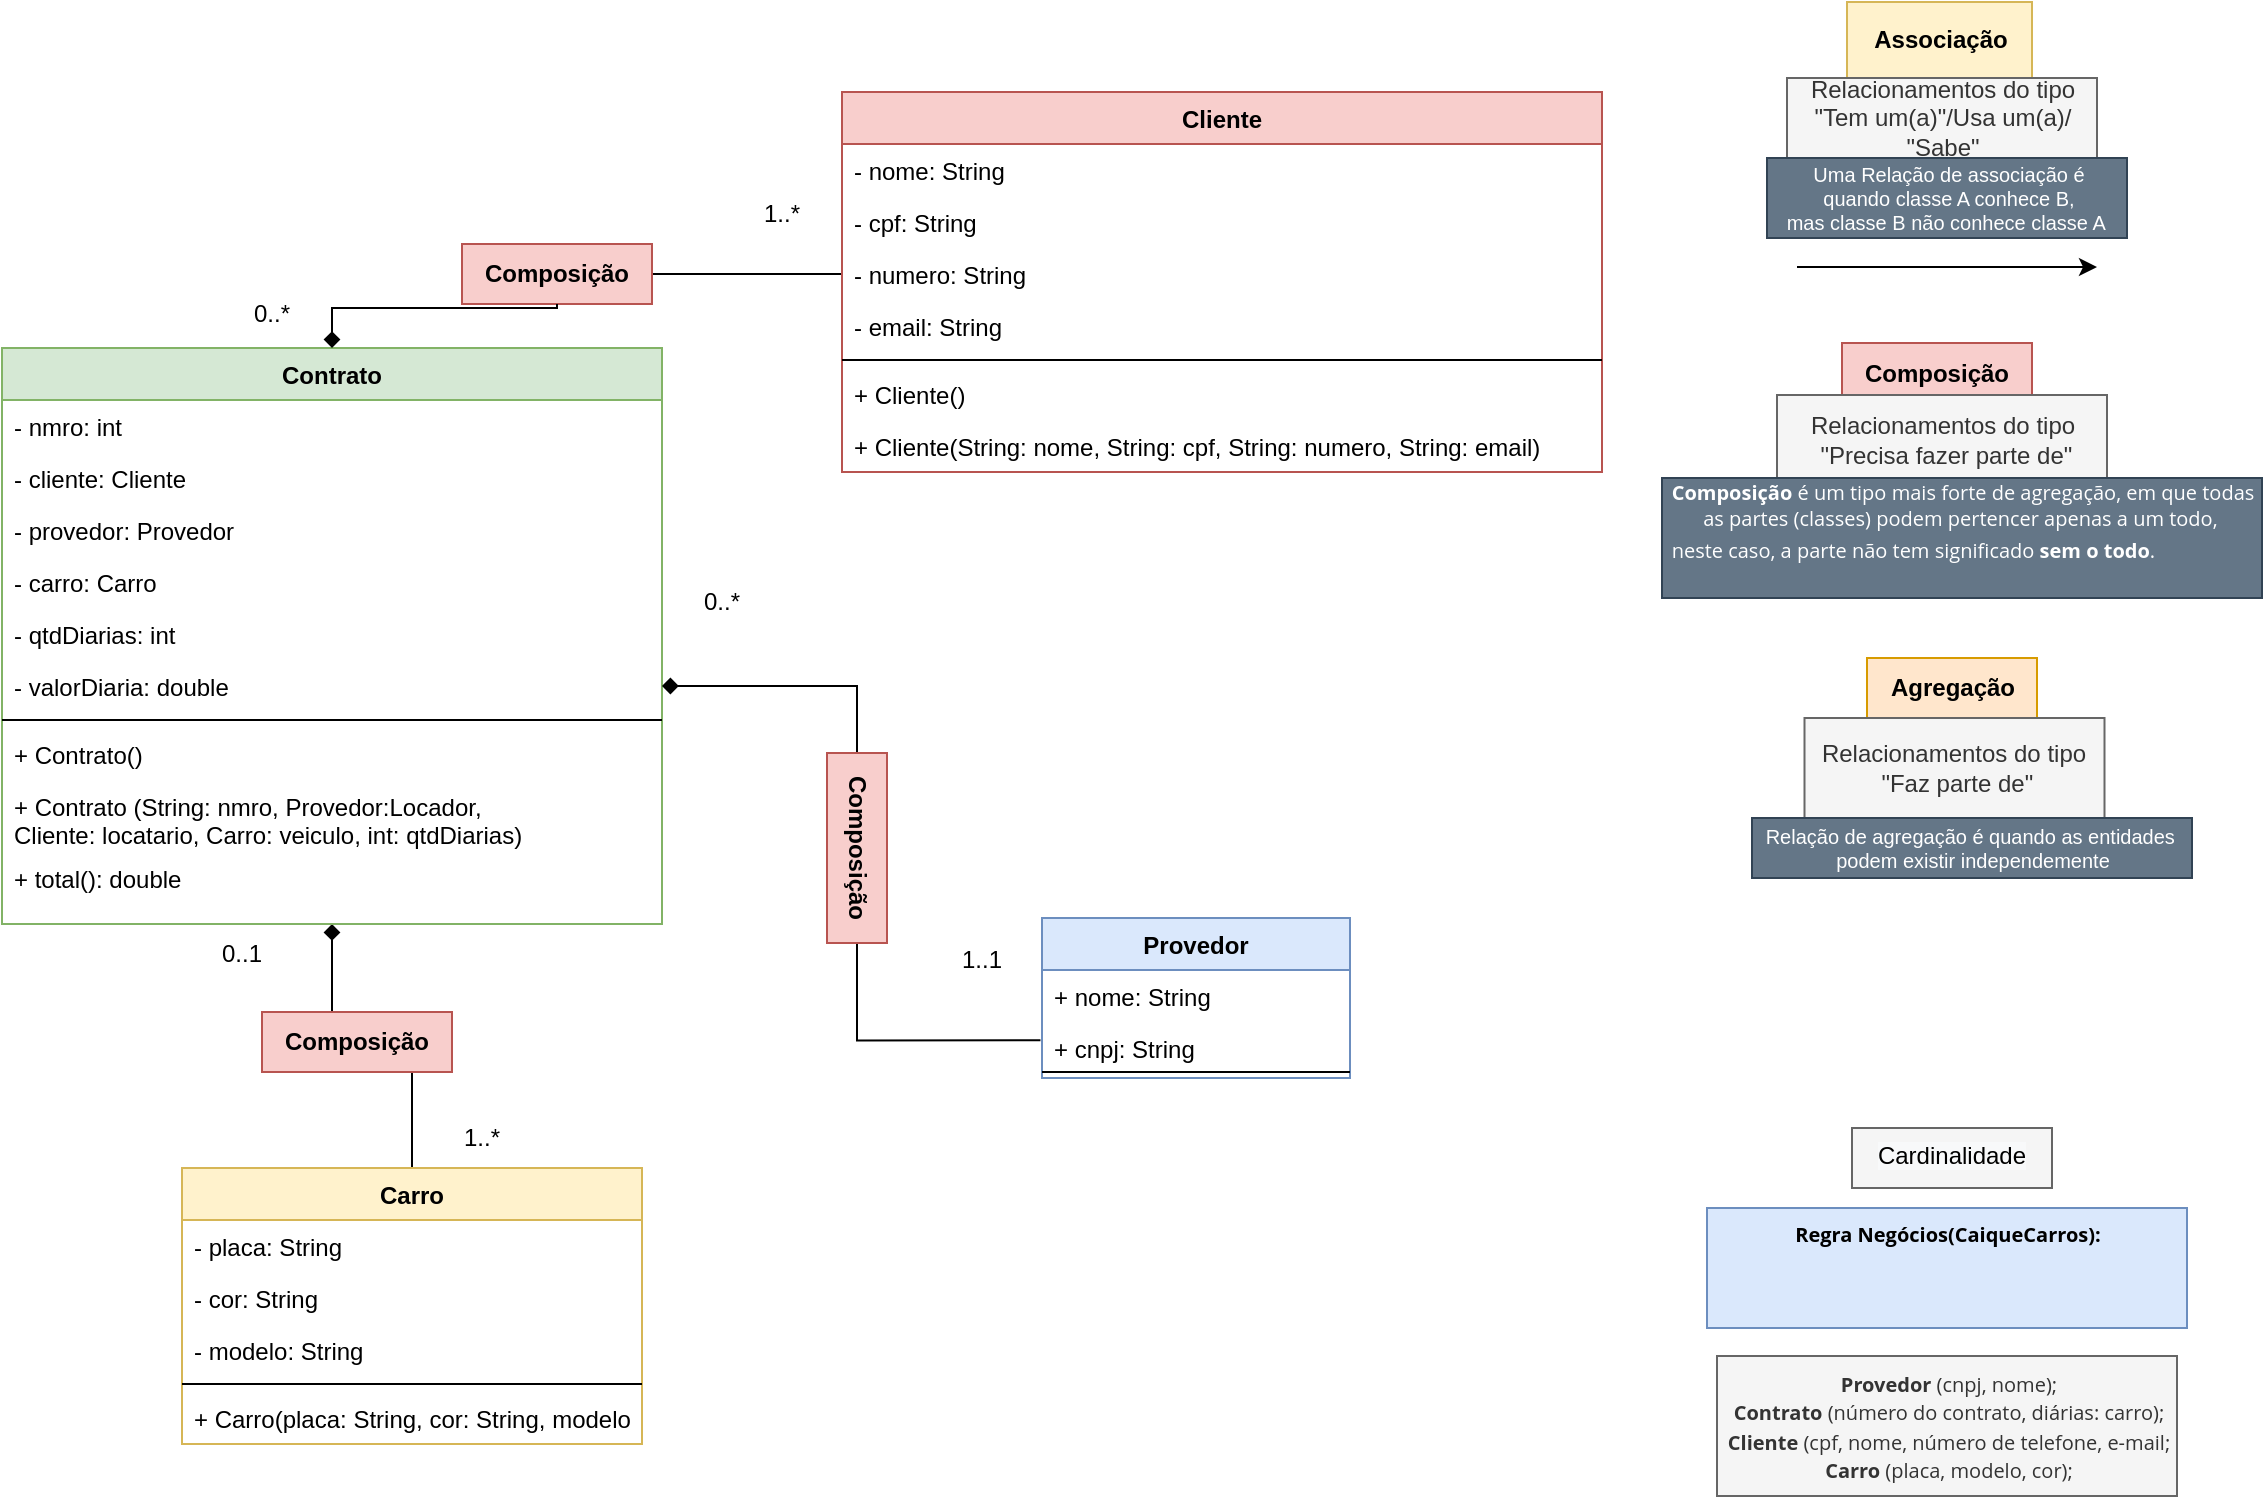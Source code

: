 <mxfile version="18.1.1" type="google"><diagram id="e_VGzKv364vXSK7grpyc" name="CaiqueCarros"><mxGraphModel grid="1" page="1" gridSize="10" guides="1" tooltips="1" connect="1" arrows="1" fold="1" pageScale="1" pageWidth="1169" pageHeight="827" math="0" shadow="0"><root><mxCell id="0"/><mxCell id="1" parent="0"/><mxCell id="xY0YM27so4q4dvSBP4vJ-9" value="&lt;span id=&quot;docs-internal-guid-b45fe634-7fff-d32b-27de-2dc11d8c7fcd&quot;&gt;&lt;font style=&quot;font-size: 10px;&quot;&gt;&lt;span style=&quot;font-family: &amp;quot;Open Sans&amp;quot;, sans-serif; background-color: transparent; font-weight: 700; font-variant-numeric: normal; font-variant-east-asian: normal; vertical-align: baseline;&quot;&gt;Provedor&lt;/span&gt;&lt;span style=&quot;font-family: &amp;quot;Open Sans&amp;quot;, sans-serif; background-color: transparent; font-variant-numeric: normal; font-variant-east-asian: normal; vertical-align: baseline;&quot;&gt; (cnpj, nome); &lt;br&gt;&lt;/span&gt;&lt;span style=&quot;font-family: &amp;quot;Open Sans&amp;quot;, sans-serif; background-color: transparent; font-weight: 700; font-variant-numeric: normal; font-variant-east-asian: normal; vertical-align: baseline;&quot;&gt;Contrato&lt;/span&gt;&lt;span style=&quot;font-family: &amp;quot;Open Sans&amp;quot;, sans-serif; background-color: transparent; font-variant-numeric: normal; font-variant-east-asian: normal; vertical-align: baseline;&quot;&gt; (número do contrato, diárias: carro); &lt;br&gt;&lt;/span&gt;&lt;span style=&quot;font-family: &amp;quot;Open Sans&amp;quot;, sans-serif; background-color: transparent; font-weight: 700; font-variant-numeric: normal; font-variant-east-asian: normal; vertical-align: baseline;&quot;&gt;Cliente&lt;/span&gt;&lt;span style=&quot;font-family: &amp;quot;Open Sans&amp;quot;, sans-serif; background-color: transparent; font-variant-numeric: normal; font-variant-east-asian: normal; vertical-align: baseline;&quot;&gt; (cpf, nome, número de telefone, e-mail; &lt;br&gt;&lt;/span&gt;&lt;span style=&quot;font-family: &amp;quot;Open Sans&amp;quot;, sans-serif; background-color: transparent; font-weight: 700; font-variant-numeric: normal; font-variant-east-asian: normal; vertical-align: baseline;&quot;&gt;Carro &lt;/span&gt;&lt;span style=&quot;font-family: &amp;quot;Open Sans&amp;quot;, sans-serif; background-color: transparent; font-variant-numeric: normal; font-variant-east-asian: normal; vertical-align: baseline;&quot;&gt;(placa, modelo, cor);&lt;/span&gt;&lt;/font&gt;&lt;/span&gt;" style="text;html=1;align=center;verticalAlign=middle;resizable=0;points=[];autosize=1;strokeColor=#666666;fillColor=#f5f5f5;fontColor=#333333;" vertex="1" parent="1"><mxGeometry x="887.5" y="714" width="230" height="70" as="geometry"/></mxCell><mxCell id="PxjoK5X3UpcfzL9wzfKw-2" style="edgeStyle=orthogonalEdgeStyle;rounded=0;orthogonalLoop=1;jettySize=auto;html=1;startArrow=none;endArrow=none;endFill=0;" edge="1" parent="1" source="MWGXzqp1_gtWqftwbbEg-4" target="lzHqD08dyJpGeMIQRm5b-14"><mxGeometry relative="1" as="geometry"/></mxCell><mxCell id="PxjoK5X3UpcfzL9wzfKw-3" style="edgeStyle=orthogonalEdgeStyle;rounded=0;orthogonalLoop=1;jettySize=auto;html=1;endArrow=none;endFill=0;startArrow=diamond;startFill=1;" edge="1" parent="1" source="lzHqD08dyJpGeMIQRm5b-1" target="lzHqD08dyJpGeMIQRm5b-5"><mxGeometry relative="1" as="geometry"/></mxCell><mxCell id="lzHqD08dyJpGeMIQRm5b-1" value="Contrato" style="swimlane;fontStyle=1;align=center;verticalAlign=top;childLayout=stackLayout;horizontal=1;startSize=26;horizontalStack=0;resizeParent=1;resizeParentMax=0;resizeLast=0;collapsible=1;marginBottom=0;fillColor=#d5e8d4;strokeColor=#82b366;" vertex="1" parent="1"><mxGeometry x="30" y="210" width="330" height="288" as="geometry"/></mxCell><mxCell id="lzHqD08dyJpGeMIQRm5b-2" value="- nmro: int" style="text;strokeColor=none;fillColor=none;align=left;verticalAlign=top;spacingLeft=4;spacingRight=4;overflow=hidden;rotatable=0;points=[[0,0.5],[1,0.5]];portConstraint=eastwest;" vertex="1" parent="lzHqD08dyJpGeMIQRm5b-1"><mxGeometry y="26" width="330" height="26" as="geometry"/></mxCell><mxCell id="lzHqD08dyJpGeMIQRm5b-39" value="- cliente: Cliente" style="text;strokeColor=none;fillColor=none;align=left;verticalAlign=top;spacingLeft=4;spacingRight=4;overflow=hidden;rotatable=0;points=[[0,0.5],[1,0.5]];portConstraint=eastwest;" vertex="1" parent="lzHqD08dyJpGeMIQRm5b-1"><mxGeometry y="52" width="330" height="26" as="geometry"/></mxCell><mxCell id="lzHqD08dyJpGeMIQRm5b-40" value="- provedor: Provedor" style="text;strokeColor=none;fillColor=none;align=left;verticalAlign=top;spacingLeft=4;spacingRight=4;overflow=hidden;rotatable=0;points=[[0,0.5],[1,0.5]];portConstraint=eastwest;" vertex="1" parent="lzHqD08dyJpGeMIQRm5b-1"><mxGeometry y="78" width="330" height="26" as="geometry"/></mxCell><mxCell id="lzHqD08dyJpGeMIQRm5b-41" value="- carro: Carro" style="text;strokeColor=none;fillColor=none;align=left;verticalAlign=top;spacingLeft=4;spacingRight=4;overflow=hidden;rotatable=0;points=[[0,0.5],[1,0.5]];portConstraint=eastwest;" vertex="1" parent="lzHqD08dyJpGeMIQRm5b-1"><mxGeometry y="104" width="330" height="26" as="geometry"/></mxCell><mxCell id="lzHqD08dyJpGeMIQRm5b-30" value="- qtdDiarias: int" style="text;strokeColor=none;fillColor=none;align=left;verticalAlign=top;spacingLeft=4;spacingRight=4;overflow=hidden;rotatable=0;points=[[0,0.5],[1,0.5]];portConstraint=eastwest;" vertex="1" parent="lzHqD08dyJpGeMIQRm5b-1"><mxGeometry y="130" width="330" height="26" as="geometry"/></mxCell><mxCell id="lzHqD08dyJpGeMIQRm5b-32" value="- valorDiaria: double" style="text;strokeColor=none;fillColor=none;align=left;verticalAlign=top;spacingLeft=4;spacingRight=4;overflow=hidden;rotatable=0;points=[[0,0.5],[1,0.5]];portConstraint=eastwest;" vertex="1" parent="lzHqD08dyJpGeMIQRm5b-1"><mxGeometry y="156" width="330" height="26" as="geometry"/></mxCell><mxCell id="lzHqD08dyJpGeMIQRm5b-3" value="" style="line;strokeWidth=1;fillColor=none;align=left;verticalAlign=middle;spacingTop=-1;spacingLeft=3;spacingRight=3;rotatable=0;labelPosition=right;points=[];portConstraint=eastwest;" vertex="1" parent="lzHqD08dyJpGeMIQRm5b-1"><mxGeometry y="182" width="330" height="8" as="geometry"/></mxCell><mxCell id="lzHqD08dyJpGeMIQRm5b-4" value="+ Contrato()" style="text;strokeColor=none;fillColor=none;align=left;verticalAlign=top;spacingLeft=4;spacingRight=4;overflow=hidden;rotatable=0;points=[[0,0.5],[1,0.5]];portConstraint=eastwest;" vertex="1" parent="lzHqD08dyJpGeMIQRm5b-1"><mxGeometry y="190" width="330" height="26" as="geometry"/></mxCell><mxCell id="lzHqD08dyJpGeMIQRm5b-28" value="+ Contrato (String: nmro, Provedor:Locador, &#10;Cliente: locatario, Carro: veiculo, int: qtdDiarias)" style="text;strokeColor=none;fillColor=none;align=left;verticalAlign=top;spacingLeft=4;spacingRight=4;overflow=hidden;rotatable=0;points=[[0,0.5],[1,0.5]];portConstraint=eastwest;" vertex="1" parent="lzHqD08dyJpGeMIQRm5b-1"><mxGeometry y="216" width="330" height="36" as="geometry"/></mxCell><mxCell id="lzHqD08dyJpGeMIQRm5b-33" value="+ total(): double" style="text;strokeColor=none;fillColor=none;align=left;verticalAlign=top;spacingLeft=4;spacingRight=4;overflow=hidden;rotatable=0;points=[[0,0.5],[1,0.5]];portConstraint=eastwest;" vertex="1" parent="lzHqD08dyJpGeMIQRm5b-1"><mxGeometry y="252" width="330" height="36" as="geometry"/></mxCell><mxCell id="lzHqD08dyJpGeMIQRm5b-5" value="Carro" style="swimlane;fontStyle=1;align=center;verticalAlign=top;childLayout=stackLayout;horizontal=1;startSize=26;horizontalStack=0;resizeParent=1;resizeParentMax=0;resizeLast=0;collapsible=1;marginBottom=0;fillColor=#fff2cc;strokeColor=#d6b656;" vertex="1" parent="1"><mxGeometry x="120" y="620" width="230" height="138" as="geometry"/></mxCell><mxCell id="lzHqD08dyJpGeMIQRm5b-6" value="- placa: String " style="text;strokeColor=none;fillColor=none;align=left;verticalAlign=top;spacingLeft=4;spacingRight=4;overflow=hidden;rotatable=0;points=[[0,0.5],[1,0.5]];portConstraint=eastwest;" vertex="1" parent="lzHqD08dyJpGeMIQRm5b-5"><mxGeometry y="26" width="230" height="26" as="geometry"/></mxCell><mxCell id="lzHqD08dyJpGeMIQRm5b-16" value="- cor: String " style="text;strokeColor=none;fillColor=none;align=left;verticalAlign=top;spacingLeft=4;spacingRight=4;overflow=hidden;rotatable=0;points=[[0,0.5],[1,0.5]];portConstraint=eastwest;" vertex="1" parent="lzHqD08dyJpGeMIQRm5b-5"><mxGeometry y="52" width="230" height="26" as="geometry"/></mxCell><mxCell id="xY0YM27so4q4dvSBP4vJ-49" value="- modelo: String " style="text;strokeColor=none;fillColor=none;align=left;verticalAlign=top;spacingLeft=4;spacingRight=4;overflow=hidden;rotatable=0;points=[[0,0.5],[1,0.5]];portConstraint=eastwest;" vertex="1" parent="lzHqD08dyJpGeMIQRm5b-5"><mxGeometry y="78" width="230" height="26" as="geometry"/></mxCell><mxCell id="lzHqD08dyJpGeMIQRm5b-7" value="" style="line;strokeWidth=1;fillColor=none;align=left;verticalAlign=middle;spacingTop=-1;spacingLeft=3;spacingRight=3;rotatable=0;labelPosition=right;points=[];portConstraint=eastwest;" vertex="1" parent="lzHqD08dyJpGeMIQRm5b-5"><mxGeometry y="104" width="230" height="8" as="geometry"/></mxCell><mxCell id="lzHqD08dyJpGeMIQRm5b-8" value="+ Carro(placa: String, cor: String, modelo: String)" style="text;strokeColor=none;fillColor=none;align=left;verticalAlign=top;spacingLeft=4;spacingRight=4;overflow=hidden;rotatable=0;points=[[0,0.5],[1,0.5]];portConstraint=eastwest;" vertex="1" parent="lzHqD08dyJpGeMIQRm5b-5"><mxGeometry y="112" width="230" height="26" as="geometry"/></mxCell><mxCell id="lzHqD08dyJpGeMIQRm5b-9" value="Provedor" style="swimlane;fontStyle=1;align=center;verticalAlign=top;childLayout=stackLayout;horizontal=1;startSize=26;horizontalStack=0;resizeParent=1;resizeParentMax=0;resizeLast=0;collapsible=1;marginBottom=0;fillColor=#dae8fc;strokeColor=#6c8ebf;" vertex="1" parent="1"><mxGeometry x="550" y="495" width="154" height="80" as="geometry"/></mxCell><mxCell id="lzHqD08dyJpGeMIQRm5b-10" value="+ nome: String" style="text;strokeColor=none;fillColor=none;align=left;verticalAlign=top;spacingLeft=4;spacingRight=4;overflow=hidden;rotatable=0;points=[[0,0.5],[1,0.5]];portConstraint=eastwest;" vertex="1" parent="lzHqD08dyJpGeMIQRm5b-9"><mxGeometry y="26" width="154" height="26" as="geometry"/></mxCell><mxCell id="xY0YM27so4q4dvSBP4vJ-26" value="+ cnpj: String" style="text;strokeColor=none;fillColor=none;align=left;verticalAlign=top;spacingLeft=4;spacingRight=4;overflow=hidden;rotatable=0;points=[[0,0.5],[1,0.5]];portConstraint=eastwest;" vertex="1" parent="lzHqD08dyJpGeMIQRm5b-9"><mxGeometry y="52" width="154" height="22" as="geometry"/></mxCell><mxCell id="lzHqD08dyJpGeMIQRm5b-11" value="" style="line;strokeWidth=1;fillColor=none;align=left;verticalAlign=middle;spacingTop=-1;spacingLeft=3;spacingRight=3;rotatable=0;labelPosition=right;points=[];portConstraint=eastwest;" vertex="1" parent="lzHqD08dyJpGeMIQRm5b-9"><mxGeometry y="74" width="154" height="6" as="geometry"/></mxCell><mxCell id="xY0YM27so4q4dvSBP4vJ-18" value="Cliente" style="swimlane;fontStyle=1;align=center;verticalAlign=top;childLayout=stackLayout;horizontal=1;startSize=26;horizontalStack=0;resizeParent=1;resizeParentMax=0;resizeLast=0;collapsible=1;marginBottom=0;fillColor=#f8cecc;strokeColor=#b85450;" vertex="1" parent="1"><mxGeometry x="450" y="82" width="380" height="190" as="geometry"/></mxCell><mxCell id="xY0YM27so4q4dvSBP4vJ-19" value="- nome: String" style="text;strokeColor=none;fillColor=none;align=left;verticalAlign=top;spacingLeft=4;spacingRight=4;overflow=hidden;rotatable=0;points=[[0,0.5],[1,0.5]];portConstraint=eastwest;" vertex="1" parent="xY0YM27so4q4dvSBP4vJ-18"><mxGeometry y="26" width="380" height="26" as="geometry"/></mxCell><mxCell id="lzHqD08dyJpGeMIQRm5b-13" value="- cpf: String" style="text;strokeColor=none;fillColor=none;align=left;verticalAlign=top;spacingLeft=4;spacingRight=4;overflow=hidden;rotatable=0;points=[[0,0.5],[1,0.5]];portConstraint=eastwest;" vertex="1" parent="xY0YM27so4q4dvSBP4vJ-18"><mxGeometry y="52" width="380" height="26" as="geometry"/></mxCell><mxCell id="lzHqD08dyJpGeMIQRm5b-14" value="- numero: String" style="text;strokeColor=none;fillColor=none;align=left;verticalAlign=top;spacingLeft=4;spacingRight=4;overflow=hidden;rotatable=0;points=[[0,0.5],[1,0.5]];portConstraint=eastwest;" vertex="1" parent="xY0YM27so4q4dvSBP4vJ-18"><mxGeometry y="78" width="380" height="26" as="geometry"/></mxCell><mxCell id="lzHqD08dyJpGeMIQRm5b-15" value="- email: String" style="text;strokeColor=none;fillColor=none;align=left;verticalAlign=top;spacingLeft=4;spacingRight=4;overflow=hidden;rotatable=0;points=[[0,0.5],[1,0.5]];portConstraint=eastwest;" vertex="1" parent="xY0YM27so4q4dvSBP4vJ-18"><mxGeometry y="104" width="380" height="26" as="geometry"/></mxCell><mxCell id="xY0YM27so4q4dvSBP4vJ-20" value="" style="line;strokeWidth=1;fillColor=none;align=left;verticalAlign=middle;spacingTop=-1;spacingLeft=3;spacingRight=3;rotatable=0;labelPosition=right;points=[];portConstraint=eastwest;" vertex="1" parent="xY0YM27so4q4dvSBP4vJ-18"><mxGeometry y="130" width="380" height="8" as="geometry"/></mxCell><mxCell id="xY0YM27so4q4dvSBP4vJ-21" value="+ Cliente()" style="text;strokeColor=none;fillColor=none;align=left;verticalAlign=top;spacingLeft=4;spacingRight=4;overflow=hidden;rotatable=0;points=[[0,0.5],[1,0.5]];portConstraint=eastwest;" vertex="1" parent="xY0YM27so4q4dvSBP4vJ-18"><mxGeometry y="138" width="380" height="26" as="geometry"/></mxCell><mxCell id="lzHqD08dyJpGeMIQRm5b-34" value="+ Cliente(String: nome, String: cpf, String: numero, String: email)" style="text;strokeColor=none;fillColor=none;align=left;verticalAlign=top;spacingLeft=4;spacingRight=4;overflow=hidden;rotatable=0;points=[[0,0.5],[1,0.5]];portConstraint=eastwest;" vertex="1" parent="xY0YM27so4q4dvSBP4vJ-18"><mxGeometry y="164" width="380" height="26" as="geometry"/></mxCell><mxCell id="xY0YM27so4q4dvSBP4vJ-42" value="&lt;div style=&quot;&quot;&gt;&lt;span style=&quot;background-color: initial;&quot;&gt;&lt;font face=&quot;Open Sans, sans-serif&quot;&gt;&lt;b&gt;Regra Negócios(CaiqueCarros):&lt;/b&gt;&lt;/font&gt;&lt;/span&gt;&lt;/div&gt;&lt;div style=&quot;&quot;&gt;&lt;br&gt;&lt;/div&gt;" style="text;whiteSpace=wrap;html=1;fontSize=10;fillColor=#dae8fc;strokeColor=#6c8ebf;align=center;" vertex="1" parent="1"><mxGeometry x="882.5" y="640" width="240" height="60" as="geometry"/></mxCell><mxCell id="xY0YM27so4q4dvSBP4vJ-43" value="Composição" style="text;html=1;strokeColor=#b85450;fillColor=#f8cecc;align=center;verticalAlign=middle;whiteSpace=wrap;rounded=0;fontStyle=1;" vertex="1" parent="1"><mxGeometry x="950" y="207.5" width="95" height="30" as="geometry"/></mxCell><mxCell id="xY0YM27so4q4dvSBP4vJ-44" value="&lt;span style=&quot;font-weight: normal;&quot;&gt;Relacionamentos do tipo&lt;br&gt;&amp;nbsp;&quot;Precisa fazer parte de&quot;&lt;/span&gt;" style="text;html=1;strokeColor=#666666;fillColor=#f5f5f5;align=center;verticalAlign=middle;whiteSpace=wrap;rounded=0;fontStyle=1;fontColor=#333333;" vertex="1" parent="1"><mxGeometry x="917.5" y="233.5" width="165" height="44" as="geometry"/></mxCell><mxCell id="xY0YM27so4q4dvSBP4vJ-51" value="Agregação" style="text;html=1;strokeColor=#d79b00;fillColor=#ffe6cc;align=center;verticalAlign=middle;whiteSpace=wrap;rounded=0;fontStyle=1;" vertex="1" parent="1"><mxGeometry x="962.5" y="365" width="85" height="30" as="geometry"/></mxCell><mxCell id="xY0YM27so4q4dvSBP4vJ-52" value="&lt;span style=&quot;font-weight: normal;&quot;&gt;Relacionamentos do tipo&lt;br&gt;&amp;nbsp;&quot;Faz parte de&quot;&lt;/span&gt;" style="text;html=1;strokeColor=#666666;fillColor=#f5f5f5;align=center;verticalAlign=middle;whiteSpace=wrap;rounded=0;fontStyle=1;fontColor=#333333;direction=west;" vertex="1" parent="1"><mxGeometry x="931.25" y="395" width="150" height="50" as="geometry"/></mxCell><mxCell id="xY0YM27so4q4dvSBP4vJ-53" value="Associação" style="text;html=1;strokeColor=#d6b656;fillColor=#fff2cc;align=center;verticalAlign=middle;whiteSpace=wrap;rounded=0;fontStyle=1;" vertex="1" parent="1"><mxGeometry x="952.5" y="37" width="92.5" height="38" as="geometry"/></mxCell><mxCell id="xY0YM27so4q4dvSBP4vJ-54" value="&lt;span style=&quot;font-weight: normal;&quot;&gt;Relacionamentos do tipo &quot;Tem um(a)&quot;/Usa um(a)/ &quot;Sabe&quot;&lt;/span&gt;" style="text;html=1;strokeColor=#666666;fillColor=#f5f5f5;align=center;verticalAlign=middle;whiteSpace=wrap;rounded=0;fontStyle=1;fontColor=#333333;" vertex="1" parent="1"><mxGeometry x="922.5" y="75" width="155" height="40" as="geometry"/></mxCell><mxCell id="xY0YM27so4q4dvSBP4vJ-80" value="Uma Relação de associação é &lt;br&gt;quando classe A conhece B,&lt;br&gt;mas classe B não conhece classe A&amp;nbsp;" style="text;html=1;align=center;verticalAlign=middle;resizable=0;points=[];autosize=1;strokeColor=#314354;fillColor=#647687;fontSize=10;fontColor=#ffffff;" vertex="1" parent="1"><mxGeometry x="912.5" y="115" width="180" height="40" as="geometry"/></mxCell><mxCell id="xY0YM27so4q4dvSBP4vJ-81" value="&lt;span id=&quot;docs-internal-guid-9ef1fc78-7fff-9727-3639-7c4f24c581a5&quot;&gt;&lt;font style=&quot;font-size: 10px;&quot;&gt;&lt;span style=&quot;font-family: &amp;quot;Open Sans&amp;quot;, sans-serif; background-color: transparent; font-weight: 700; font-variant-numeric: normal; font-variant-east-asian: normal; vertical-align: baseline;&quot;&gt;Composição &lt;/span&gt;&lt;span style=&quot;font-family: &amp;quot;Open Sans&amp;quot;, sans-serif; background-color: transparent; font-variant-numeric: normal; font-variant-east-asian: normal; vertical-align: baseline;&quot;&gt;é um tipo mais forte de agregação, em que todas &lt;br&gt;as partes (classes) podem pertencer apenas a um todo,&amp;nbsp;&lt;/span&gt;&lt;/font&gt;&lt;/span&gt;&lt;span id=&quot;docs-internal-guid-780ac799-7fff-940c-e79e-5edcb8c38bd9&quot;&gt;&lt;p style=&quot;line-height:1.8;text-align: justify;margin-top:0pt;margin-bottom:10pt;&quot; dir=&quot;ltr&quot;&gt;&lt;font style=&quot;font-size: 10px;&quot;&gt;&lt;span style=&quot;font-family: &amp;quot;Open Sans&amp;quot;, sans-serif; background-color: transparent; font-variant-numeric: normal; font-variant-east-asian: normal; vertical-align: baseline;&quot;&gt;neste caso, a parte não tem significado &lt;/span&gt;&lt;span style=&quot;font-family: &amp;quot;Open Sans&amp;quot;, sans-serif; background-color: transparent; font-weight: 700; font-variant-numeric: normal; font-variant-east-asian: normal; vertical-align: baseline;&quot;&gt;sem o todo&lt;/span&gt;&lt;span style=&quot;font-family: &amp;quot;Open Sans&amp;quot;, sans-serif; background-color: transparent; font-variant-numeric: normal; font-variant-east-asian: normal; vertical-align: baseline;&quot;&gt;.&lt;/span&gt;&lt;/font&gt;&lt;/p&gt;&lt;/span&gt;" style="text;html=1;align=center;verticalAlign=middle;resizable=0;points=[];autosize=1;strokeColor=#314354;fillColor=#647687;fontSize=10;fontColor=#ffffff;" vertex="1" parent="1"><mxGeometry x="860" y="275" width="300" height="60" as="geometry"/></mxCell><mxCell id="xY0YM27so4q4dvSBP4vJ-82" value="Relação de agregação é quando as entidades&amp;nbsp; &lt;br&gt;podem existir independemente" style="text;html=1;align=center;verticalAlign=middle;resizable=0;points=[];autosize=1;strokeColor=#314354;fillColor=#647687;fontSize=10;fontColor=#ffffff;" vertex="1" parent="1"><mxGeometry x="905" y="445" width="220" height="30" as="geometry"/></mxCell><mxCell id="xY0YM27so4q4dvSBP4vJ-83" value="" style="edgeStyle=elbowEdgeStyle;elbow=horizontal;endArrow=classic;html=1;rounded=0;fontSize=10;fillColor=#f5f5f5;strokeColor=#000000;" edge="1" parent="1"><mxGeometry width="50" height="50" relative="1" as="geometry"><mxPoint x="927.5" y="169.5" as="sourcePoint"/><mxPoint x="1077.5" y="169.5" as="targetPoint"/></mxGeometry></mxCell><mxCell id="xY0YM27so4q4dvSBP4vJ-84" value="&lt;span style=&quot;color: rgb(0, 0, 0); font-family: Helvetica; font-size: 12px; font-style: normal; font-variant-ligatures: normal; font-variant-caps: normal; font-weight: 400; letter-spacing: normal; orphans: 2; text-indent: 0px; text-transform: none; widows: 2; word-spacing: 0px; -webkit-text-stroke-width: 0px; background-color: rgb(248, 249, 250); text-decoration-thickness: initial; text-decoration-style: initial; text-decoration-color: initial; float: none; display: inline !important;&quot;&gt;Cardinalidade&lt;/span&gt;" style="text;whiteSpace=wrap;html=1;fontSize=10;fillColor=#f5f5f5;fontColor=#333333;strokeColor=#666666;align=center;" vertex="1" parent="1"><mxGeometry x="955" y="600" width="100" height="30" as="geometry"/></mxCell><mxCell id="lzHqD08dyJpGeMIQRm5b-42" value="1..*" style="text;html=1;strokeColor=none;fillColor=none;align=center;verticalAlign=middle;whiteSpace=wrap;rounded=0;" vertex="1" parent="1"><mxGeometry x="390" y="128" width="60" height="30" as="geometry"/></mxCell><mxCell id="lzHqD08dyJpGeMIQRm5b-43" value="0..*" style="text;html=1;strokeColor=none;fillColor=none;align=center;verticalAlign=middle;whiteSpace=wrap;rounded=0;" vertex="1" parent="1"><mxGeometry x="360" y="322" width="60" height="30" as="geometry"/></mxCell><mxCell id="lzHqD08dyJpGeMIQRm5b-44" value="0..*" style="text;html=1;strokeColor=none;fillColor=none;align=center;verticalAlign=middle;whiteSpace=wrap;rounded=0;" vertex="1" parent="1"><mxGeometry x="135" y="177.5" width="60" height="30" as="geometry"/></mxCell><mxCell id="lzHqD08dyJpGeMIQRm5b-45" value="1..1" style="text;html=1;strokeColor=none;fillColor=none;align=center;verticalAlign=middle;whiteSpace=wrap;rounded=0;" vertex="1" parent="1"><mxGeometry x="490" y="500" width="60" height="32" as="geometry"/></mxCell><mxCell id="lzHqD08dyJpGeMIQRm5b-46" value="1..*" style="text;html=1;strokeColor=none;fillColor=none;align=center;verticalAlign=middle;whiteSpace=wrap;rounded=0;" vertex="1" parent="1"><mxGeometry x="240" y="590" width="60" height="30" as="geometry"/></mxCell><mxCell id="lzHqD08dyJpGeMIQRm5b-47" value="0..1" style="text;html=1;strokeColor=none;fillColor=none;align=center;verticalAlign=middle;whiteSpace=wrap;rounded=0;" vertex="1" parent="1"><mxGeometry x="120" y="498" width="60" height="30" as="geometry"/></mxCell><mxCell id="MWGXzqp1_gtWqftwbbEg-1" style="edgeStyle=orthogonalEdgeStyle;rounded=0;orthogonalLoop=1;jettySize=auto;html=1;exitX=1;exitY=0.5;exitDx=0;exitDy=0;startArrow=none;entryX=-0.005;entryY=0.416;entryDx=0;entryDy=0;entryPerimeter=0;endArrow=none;endFill=0;" edge="1" parent="1" source="MWGXzqp1_gtWqftwbbEg-2" target="xY0YM27so4q4dvSBP4vJ-26"><mxGeometry relative="1" as="geometry"><mxPoint x="550" y="556" as="targetPoint"/></mxGeometry></mxCell><mxCell id="MWGXzqp1_gtWqftwbbEg-11" value="" style="edgeStyle=orthogonalEdgeStyle;rounded=0;orthogonalLoop=1;jettySize=auto;html=1;endArrow=diamond;endFill=1;" edge="1" parent="1" source="MWGXzqp1_gtWqftwbbEg-2" target="lzHqD08dyJpGeMIQRm5b-32"><mxGeometry relative="1" as="geometry"/></mxCell><mxCell id="MWGXzqp1_gtWqftwbbEg-2" value="Composição" style="text;html=1;strokeColor=#b85450;fillColor=#f8cecc;align=center;verticalAlign=middle;whiteSpace=wrap;rounded=0;fontStyle=1;rotation=90;" vertex="1" parent="1"><mxGeometry x="410" y="445" width="95" height="30" as="geometry"/></mxCell><mxCell id="MWGXzqp1_gtWqftwbbEg-4" value="Composição" style="text;html=1;strokeColor=#b85450;fillColor=#f8cecc;align=center;verticalAlign=middle;whiteSpace=wrap;rounded=0;fontStyle=1;rotation=0;" vertex="1" parent="1"><mxGeometry x="260" y="158" width="95" height="30" as="geometry"/></mxCell><mxCell id="MWGXzqp1_gtWqftwbbEg-5" value="" style="edgeStyle=orthogonalEdgeStyle;rounded=0;orthogonalLoop=1;jettySize=auto;html=1;endArrow=none;startArrow=diamond;startFill=1;" edge="1" parent="1" source="lzHqD08dyJpGeMIQRm5b-1" target="MWGXzqp1_gtWqftwbbEg-4"><mxGeometry relative="1" as="geometry"><mxPoint x="195.059" y="210" as="sourcePoint"/><mxPoint x="450" y="173.059" as="targetPoint"/></mxGeometry></mxCell><mxCell id="MWGXzqp1_gtWqftwbbEg-6" value="Composição" style="text;html=1;strokeColor=#b85450;fillColor=#f8cecc;align=center;verticalAlign=middle;whiteSpace=wrap;rounded=0;fontStyle=1;rotation=0;" vertex="1" parent="1"><mxGeometry x="160" y="542" width="95" height="30" as="geometry"/></mxCell></root></mxGraphModel></diagram></mxfile>